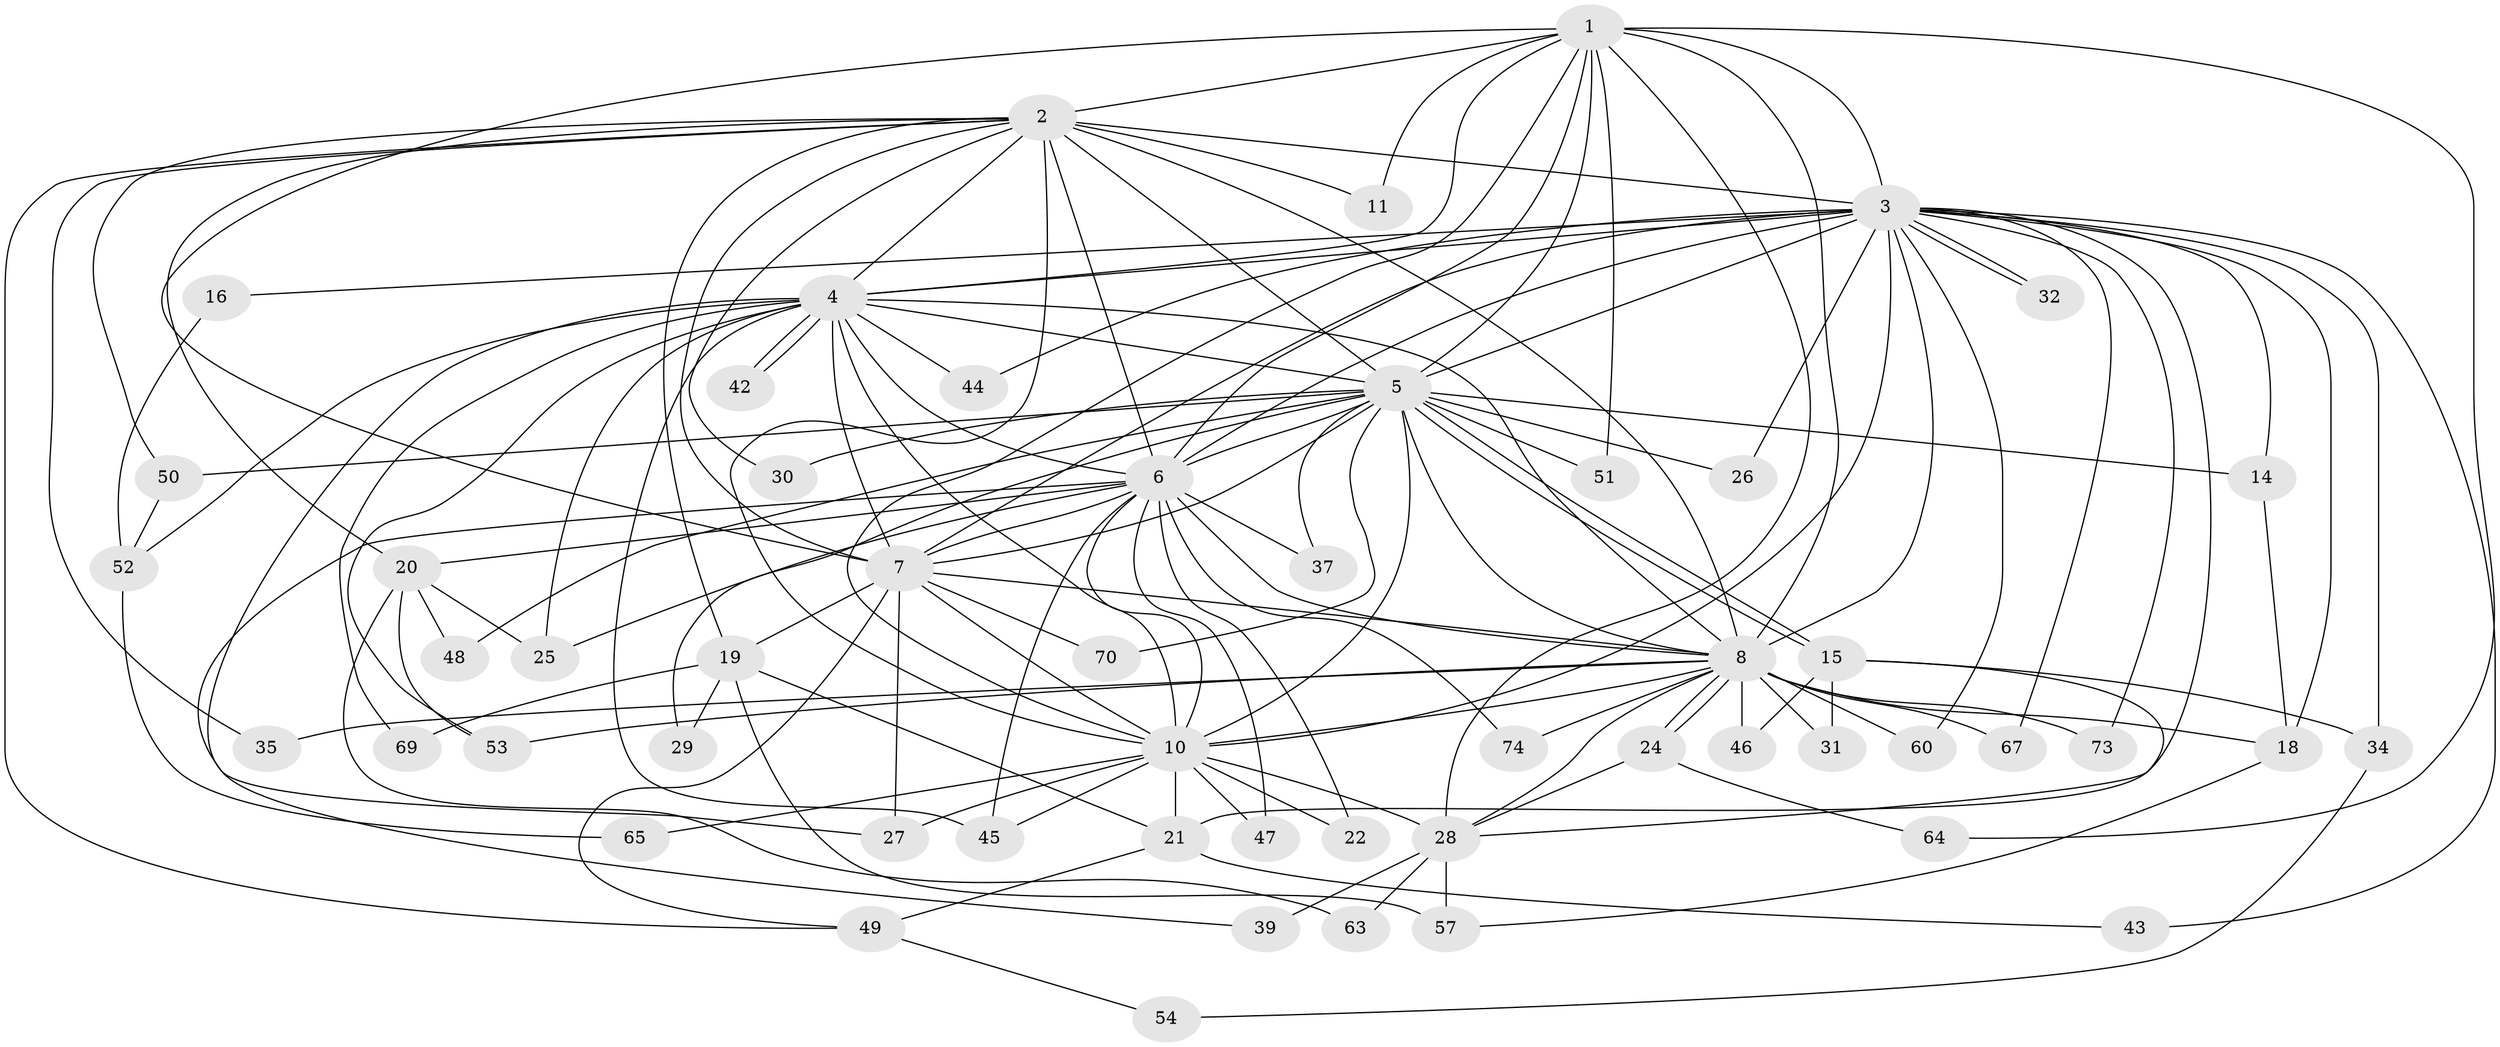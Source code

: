 // Generated by graph-tools (version 1.1) at 2025/51/02/27/25 19:51:43]
// undirected, 54 vertices, 137 edges
graph export_dot {
graph [start="1"]
  node [color=gray90,style=filled];
  1 [super="+58"];
  2 [super="+41"];
  3 [super="+9"];
  4 [super="+66"];
  5 [super="+23"];
  6 [super="+59"];
  7 [super="+12"];
  8 [super="+33"];
  10 [super="+13"];
  11;
  14 [super="+17"];
  15 [super="+56"];
  16 [super="+72"];
  18 [super="+40"];
  19 [super="+36"];
  20 [super="+68"];
  21 [super="+62"];
  22;
  24;
  25;
  26;
  27 [super="+75"];
  28 [super="+38"];
  29;
  30;
  31;
  32;
  34;
  35;
  37;
  39;
  42;
  43;
  44;
  45;
  46;
  47;
  48;
  49 [super="+71"];
  50;
  51;
  52 [super="+55"];
  53;
  54;
  57 [super="+61"];
  60;
  63;
  64;
  65;
  67;
  69;
  70;
  73;
  74;
  1 -- 2;
  1 -- 3 [weight=2];
  1 -- 4;
  1 -- 5;
  1 -- 6;
  1 -- 7;
  1 -- 8;
  1 -- 10;
  1 -- 11;
  1 -- 51;
  1 -- 64;
  1 -- 28;
  2 -- 3 [weight=2];
  2 -- 4;
  2 -- 5;
  2 -- 6;
  2 -- 7;
  2 -- 8 [weight=3];
  2 -- 10 [weight=2];
  2 -- 11;
  2 -- 19;
  2 -- 20;
  2 -- 30;
  2 -- 35;
  2 -- 50;
  2 -- 49;
  3 -- 4 [weight=2];
  3 -- 5 [weight=2];
  3 -- 6 [weight=2];
  3 -- 7 [weight=2];
  3 -- 8 [weight=2];
  3 -- 10 [weight=2];
  3 -- 14 [weight=2];
  3 -- 16 [weight=2];
  3 -- 18;
  3 -- 26;
  3 -- 32;
  3 -- 32;
  3 -- 34;
  3 -- 44;
  3 -- 67;
  3 -- 73;
  3 -- 43;
  3 -- 60;
  3 -- 21;
  4 -- 5 [weight=2];
  4 -- 6;
  4 -- 7 [weight=2];
  4 -- 8;
  4 -- 10;
  4 -- 25;
  4 -- 27;
  4 -- 42;
  4 -- 42;
  4 -- 44;
  4 -- 52;
  4 -- 53;
  4 -- 69;
  4 -- 45;
  5 -- 6;
  5 -- 7;
  5 -- 8;
  5 -- 10;
  5 -- 15;
  5 -- 15;
  5 -- 26;
  5 -- 29;
  5 -- 30;
  5 -- 48;
  5 -- 50;
  5 -- 51;
  5 -- 37;
  5 -- 70;
  5 -- 14;
  6 -- 7;
  6 -- 8;
  6 -- 10;
  6 -- 20;
  6 -- 22;
  6 -- 37;
  6 -- 39;
  6 -- 45;
  6 -- 47;
  6 -- 74;
  6 -- 25;
  7 -- 8;
  7 -- 10;
  7 -- 19 [weight=2];
  7 -- 49;
  7 -- 70;
  7 -- 27;
  8 -- 10;
  8 -- 18;
  8 -- 24;
  8 -- 24;
  8 -- 31;
  8 -- 35;
  8 -- 46;
  8 -- 53;
  8 -- 60;
  8 -- 67;
  8 -- 73;
  8 -- 74;
  8 -- 28;
  10 -- 21;
  10 -- 22;
  10 -- 27;
  10 -- 28;
  10 -- 45;
  10 -- 47;
  10 -- 65;
  14 -- 18;
  15 -- 31;
  15 -- 34;
  15 -- 46;
  15 -- 28;
  16 -- 52;
  18 -- 57;
  19 -- 21;
  19 -- 29;
  19 -- 69;
  19 -- 57;
  20 -- 25;
  20 -- 48;
  20 -- 63;
  20 -- 53;
  21 -- 43;
  21 -- 49;
  24 -- 28;
  24 -- 64;
  28 -- 39;
  28 -- 57;
  28 -- 63;
  34 -- 54;
  49 -- 54;
  50 -- 52;
  52 -- 65;
}
